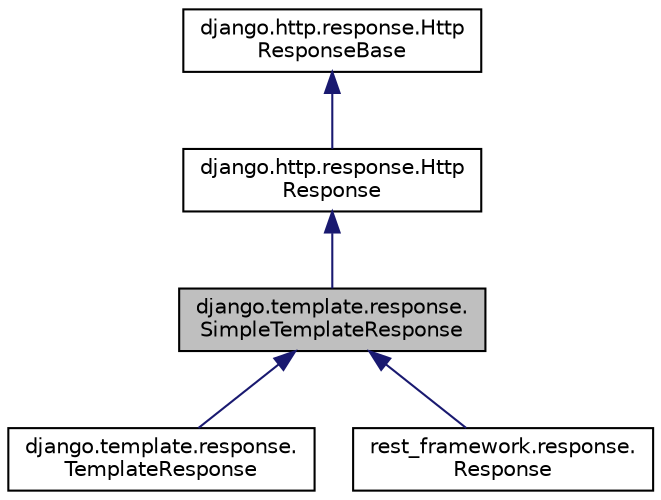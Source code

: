 digraph "django.template.response.SimpleTemplateResponse"
{
 // LATEX_PDF_SIZE
  edge [fontname="Helvetica",fontsize="10",labelfontname="Helvetica",labelfontsize="10"];
  node [fontname="Helvetica",fontsize="10",shape=record];
  Node1 [label="django.template.response.\lSimpleTemplateResponse",height=0.2,width=0.4,color="black", fillcolor="grey75", style="filled", fontcolor="black",tooltip=" "];
  Node2 -> Node1 [dir="back",color="midnightblue",fontsize="10",style="solid",fontname="Helvetica"];
  Node2 [label="django.http.response.Http\lResponse",height=0.2,width=0.4,color="black", fillcolor="white", style="filled",URL="$classdjango_1_1http_1_1response_1_1_http_response.html",tooltip=" "];
  Node3 -> Node2 [dir="back",color="midnightblue",fontsize="10",style="solid",fontname="Helvetica"];
  Node3 [label="django.http.response.Http\lResponseBase",height=0.2,width=0.4,color="black", fillcolor="white", style="filled",URL="$classdjango_1_1http_1_1response_1_1_http_response_base.html",tooltip=" "];
  Node1 -> Node4 [dir="back",color="midnightblue",fontsize="10",style="solid",fontname="Helvetica"];
  Node4 [label="django.template.response.\lTemplateResponse",height=0.2,width=0.4,color="black", fillcolor="white", style="filled",URL="$classdjango_1_1template_1_1response_1_1_template_response.html",tooltip=" "];
  Node1 -> Node5 [dir="back",color="midnightblue",fontsize="10",style="solid",fontname="Helvetica"];
  Node5 [label="rest_framework.response.\lResponse",height=0.2,width=0.4,color="black", fillcolor="white", style="filled",URL="$classrest__framework_1_1response_1_1_response.html",tooltip=" "];
}
